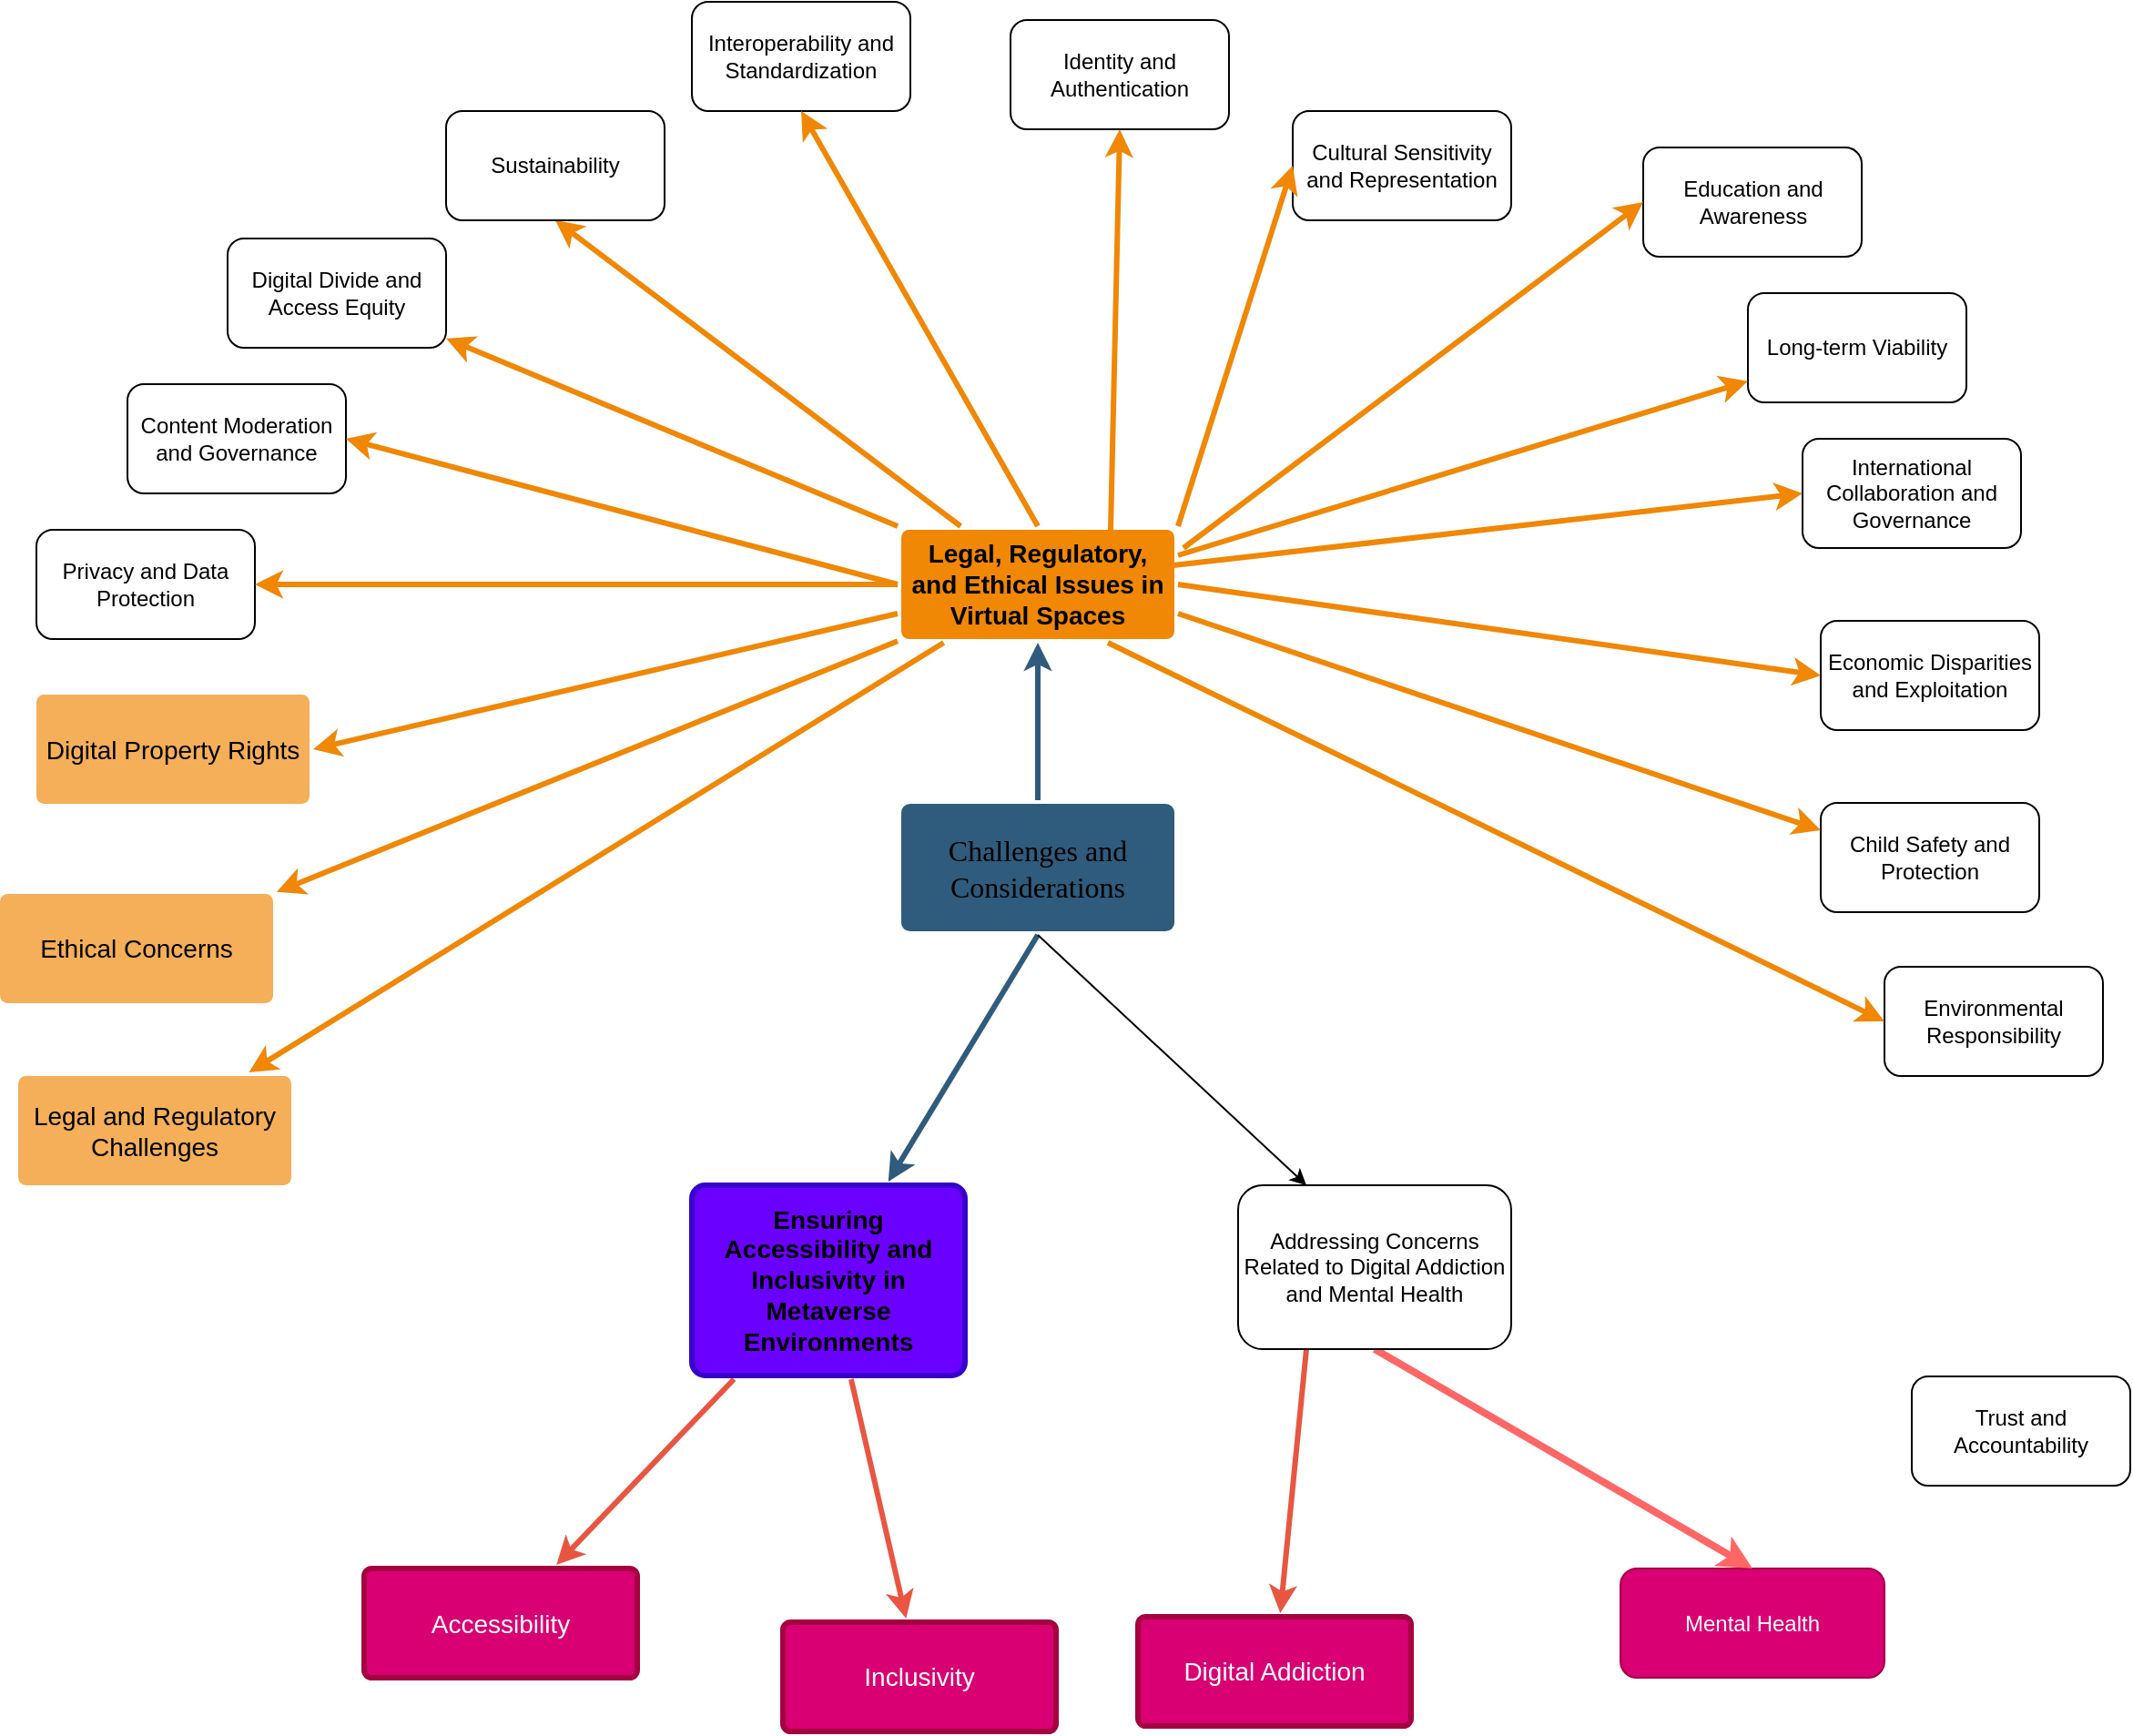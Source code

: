 <mxfile version="21.7.5" type="github">
  <diagram id="6a731a19-8d31-9384-78a2-239565b7b9f0" name="Page-1">
    <mxGraphModel dx="1600" dy="1638" grid="1" gridSize="10" guides="1" tooltips="1" connect="1" arrows="1" fold="1" page="1" pageScale="1" pageWidth="1169" pageHeight="827" background="none" math="0" shadow="0">
      <root>
        <mxCell id="0" />
        <mxCell id="1" parent="0" />
        <mxCell id="1745" value="" style="edgeStyle=none;rounded=0;jumpStyle=none;html=1;shadow=0;labelBackgroundColor=none;startArrow=none;startFill=0;endArrow=classic;endFill=1;jettySize=auto;orthogonalLoop=1;strokeColor=#2F5B7C;strokeWidth=3;fontFamily=Helvetica;fontSize=16;fontColor=#000000;spacing=5;" parent="1" source="1749" target="1764" edge="1">
          <mxGeometry relative="1" as="geometry" />
        </mxCell>
        <mxCell id="1748" value="" style="edgeStyle=none;rounded=0;jumpStyle=none;html=1;shadow=0;labelBackgroundColor=none;startArrow=none;startFill=0;endArrow=classic;endFill=1;jettySize=auto;orthogonalLoop=1;strokeColor=#2F5B7C;strokeWidth=3;fontFamily=Helvetica;fontSize=16;fontColor=#000000;spacing=5;exitX=0.5;exitY=1;exitDx=0;exitDy=0;" parent="1" source="1749" target="1753" edge="1">
          <mxGeometry relative="1" as="geometry" />
        </mxCell>
        <mxCell id="1749" value="&lt;span style=&quot;font-weight: normal;&quot;&gt;&lt;font face=&quot;Verdana&quot;&gt;Challenges and Considerations&lt;/font&gt;&lt;/span&gt;" style="rounded=1;whiteSpace=wrap;html=1;shadow=0;labelBackgroundColor=none;strokeColor=none;strokeWidth=3;fillColor=#2F5B7C;fontFamily=Helvetica;fontSize=16;fontColor=#000000;align=center;fontStyle=1;spacing=5;arcSize=7;perimeterSpacing=2;" parent="1" vertex="1">
          <mxGeometry x="495" y="380.5" width="150" height="70" as="geometry" />
        </mxCell>
        <mxCell id="1750" value="" style="edgeStyle=none;rounded=1;jumpStyle=none;html=1;shadow=0;labelBackgroundColor=none;startArrow=none;startFill=0;jettySize=auto;orthogonalLoop=1;strokeColor=#E85642;strokeWidth=3;fontFamily=Helvetica;fontSize=14;fontColor=#000000;spacing=5;fontStyle=1;fillColor=#b0e3e6;" parent="1" source="1753" target="1756" edge="1">
          <mxGeometry relative="1" as="geometry" />
        </mxCell>
        <mxCell id="1751" value="" style="edgeStyle=none;rounded=1;jumpStyle=none;html=1;shadow=0;labelBackgroundColor=none;startArrow=none;startFill=0;jettySize=auto;orthogonalLoop=1;strokeColor=#E85642;strokeWidth=3;fontFamily=Helvetica;fontSize=14;fontColor=#000000;spacing=5;fontStyle=1;fillColor=#b0e3e6;" parent="1" source="1753" target="1755" edge="1">
          <mxGeometry relative="1" as="geometry" />
        </mxCell>
        <mxCell id="1752" value="" style="edgeStyle=none;rounded=1;jumpStyle=none;html=1;shadow=0;labelBackgroundColor=none;startArrow=none;startFill=0;jettySize=auto;orthogonalLoop=1;strokeColor=#E85642;strokeWidth=3;fontFamily=Helvetica;fontSize=14;fontColor=#000000;spacing=5;fontStyle=1;fillColor=#b0e3e6;exitX=0.25;exitY=1;exitDx=0;exitDy=0;" parent="1" source="fG_izT3CtpHWqRbIgSZo-1786" target="1754" edge="1">
          <mxGeometry relative="1" as="geometry">
            <Array as="points" />
          </mxGeometry>
        </mxCell>
        <mxCell id="1753" value=" Ensuring Accessibility and Inclusivity in Metaverse Environments" style="rounded=1;whiteSpace=wrap;html=1;shadow=0;labelBackgroundColor=none;strokeColor=#3700CC;strokeWidth=3;fillColor=#6a00ff;fontFamily=Helvetica;fontSize=14;fontColor=#000000;align=center;spacing=5;fontStyle=1;arcSize=7;perimeterSpacing=2;" parent="1" vertex="1">
          <mxGeometry x="380" y="590" width="150" height="104.5" as="geometry" />
        </mxCell>
        <mxCell id="1754" value="Digital Addiction" style="rounded=1;whiteSpace=wrap;html=1;shadow=0;labelBackgroundColor=none;strokeColor=#A50040;strokeWidth=3;fillColor=#d80073;fontFamily=Helvetica;fontSize=14;fontColor=#ffffff;align=center;spacing=5;fontStyle=0;arcSize=7;perimeterSpacing=2;" parent="1" vertex="1">
          <mxGeometry x="625" y="827" width="150" height="60" as="geometry" />
        </mxCell>
        <mxCell id="1755" value=" Inclusivity" style="rounded=1;whiteSpace=wrap;html=1;shadow=0;labelBackgroundColor=none;strokeColor=#A50040;strokeWidth=3;fillColor=#d80073;fontFamily=Helvetica;fontSize=14;fontColor=#ffffff;align=center;spacing=5;fontStyle=0;arcSize=7;perimeterSpacing=2;" parent="1" vertex="1">
          <mxGeometry x="430" y="830" width="150" height="60" as="geometry" />
        </mxCell>
        <mxCell id="1756" value="Accessibility" style="rounded=1;whiteSpace=wrap;html=1;shadow=0;labelBackgroundColor=none;strokeColor=#A50040;strokeWidth=3;fillColor=#d80073;fontFamily=Helvetica;fontSize=14;fontColor=#ffffff;align=center;spacing=5;fontStyle=0;arcSize=7;perimeterSpacing=2;" parent="1" vertex="1">
          <mxGeometry x="200" y="800.5" width="150" height="60" as="geometry" />
        </mxCell>
        <mxCell id="1764" value="Legal, Regulatory, and Ethical Issues in Virtual Spaces" style="rounded=1;whiteSpace=wrap;html=1;shadow=0;labelBackgroundColor=none;strokeColor=none;strokeWidth=3;fillColor=#F08705;fontFamily=Helvetica;fontSize=14;fontColor=#000000;align=center;spacing=5;fontStyle=1;arcSize=7;perimeterSpacing=2;" parent="1" vertex="1">
          <mxGeometry x="495" y="230" width="150" height="60" as="geometry" />
        </mxCell>
        <mxCell id="1765" value="Digital Property Rights" style="rounded=1;whiteSpace=wrap;html=1;shadow=0;labelBackgroundColor=none;strokeColor=none;strokeWidth=3;fillColor=#f5af58;fontFamily=Helvetica;fontSize=14;fontColor=#000000;align=center;spacing=5;arcSize=7;perimeterSpacing=2;" parent="1" vertex="1">
          <mxGeometry x="20" y="320.5" width="150" height="60" as="geometry" />
        </mxCell>
        <mxCell id="1766" value="" style="edgeStyle=none;rounded=0;jumpStyle=none;html=1;shadow=0;labelBackgroundColor=none;startArrow=none;startFill=0;endArrow=classic;endFill=1;jettySize=auto;orthogonalLoop=1;strokeColor=#F08705;strokeWidth=3;fontFamily=Helvetica;fontSize=14;fontColor=#000000;spacing=5;entryX=0.5;entryY=1;entryDx=0;entryDy=0;" parent="1" source="1764" target="fG_izT3CtpHWqRbIgSZo-1788" edge="1">
          <mxGeometry relative="1" as="geometry" />
        </mxCell>
        <mxCell id="1767" value="Ethical Concerns" style="rounded=1;whiteSpace=wrap;html=1;shadow=0;labelBackgroundColor=none;strokeColor=none;strokeWidth=3;fillColor=#f5af58;fontFamily=Helvetica;fontSize=14;fontColor=#000000;align=center;spacing=5;arcSize=7;perimeterSpacing=2;" parent="1" vertex="1">
          <mxGeometry y="430" width="150" height="60" as="geometry" />
        </mxCell>
        <mxCell id="1768" value="" style="edgeStyle=none;rounded=0;jumpStyle=none;html=1;shadow=0;labelBackgroundColor=none;startArrow=none;startFill=0;endArrow=classic;endFill=1;jettySize=auto;orthogonalLoop=1;strokeColor=#F08705;strokeWidth=3;fontFamily=Helvetica;fontSize=14;fontColor=#000000;spacing=5;" parent="1" source="1764" target="1767" edge="1">
          <mxGeometry relative="1" as="geometry" />
        </mxCell>
        <mxCell id="1769" value="Legal and Regulatory Challenges" style="rounded=1;whiteSpace=wrap;html=1;shadow=0;labelBackgroundColor=none;strokeColor=none;strokeWidth=3;fillColor=#f5af58;fontFamily=Helvetica;fontSize=14;fontColor=#000000;align=center;spacing=5;arcSize=7;perimeterSpacing=2;" parent="1" vertex="1">
          <mxGeometry x="10" y="530" width="150" height="60" as="geometry" />
        </mxCell>
        <mxCell id="1770" value="" style="edgeStyle=none;rounded=0;jumpStyle=none;html=1;shadow=0;labelBackgroundColor=none;startArrow=none;startFill=0;endArrow=classic;endFill=1;jettySize=auto;orthogonalLoop=1;strokeColor=#F08705;strokeWidth=3;fontFamily=Helvetica;fontSize=14;fontColor=#000000;spacing=5;" parent="1" source="1764" target="1769" edge="1">
          <mxGeometry relative="1" as="geometry" />
        </mxCell>
        <mxCell id="fG_izT3CtpHWqRbIgSZo-1779" value="Mental Health" style="rounded=1;whiteSpace=wrap;html=1;fontColor=#ffffff;fillColor=#d80073;strokeColor=#A50040;" vertex="1" parent="1">
          <mxGeometry x="890" y="800.5" width="145" height="60" as="geometry" />
        </mxCell>
        <mxCell id="fG_izT3CtpHWqRbIgSZo-1780" value="" style="endArrow=classic;html=1;rounded=0;entryX=0.5;entryY=0;entryDx=0;entryDy=0;fontColor=#000000;fillColor=#d80073;strokeColor=#FF6666;strokeWidth=4;exitX=0.5;exitY=1;exitDx=0;exitDy=0;" edge="1" parent="1" source="fG_izT3CtpHWqRbIgSZo-1786" target="fG_izT3CtpHWqRbIgSZo-1779">
          <mxGeometry width="50" height="50" relative="1" as="geometry">
            <mxPoint x="810" y="730" as="sourcePoint" />
            <mxPoint x="1215" y="829" as="targetPoint" />
          </mxGeometry>
        </mxCell>
        <mxCell id="fG_izT3CtpHWqRbIgSZo-1781" value="Privacy and Data Protection" style="rounded=1;whiteSpace=wrap;html=1;" vertex="1" parent="1">
          <mxGeometry x="20" y="230" width="120" height="60" as="geometry" />
        </mxCell>
        <mxCell id="fG_izT3CtpHWqRbIgSZo-1783" value="Content Moderation and Governance" style="rounded=1;whiteSpace=wrap;html=1;" vertex="1" parent="1">
          <mxGeometry x="70" y="150" width="120" height="60" as="geometry" />
        </mxCell>
        <mxCell id="fG_izT3CtpHWqRbIgSZo-1785" value="Digital Divide and Access Equity" style="rounded=1;whiteSpace=wrap;html=1;" vertex="1" parent="1">
          <mxGeometry x="125" y="70" width="120" height="60" as="geometry" />
        </mxCell>
        <mxCell id="fG_izT3CtpHWqRbIgSZo-1786" value="Addressing Concerns Related to Digital Addiction and Mental Health" style="rounded=1;whiteSpace=wrap;html=1;" vertex="1" parent="1">
          <mxGeometry x="680" y="590" width="150" height="90" as="geometry" />
        </mxCell>
        <mxCell id="fG_izT3CtpHWqRbIgSZo-1787" value="" style="endArrow=classic;html=1;rounded=0;exitX=0.5;exitY=1;exitDx=0;exitDy=0;entryX=0.25;entryY=0;entryDx=0;entryDy=0;" edge="1" parent="1" source="1749" target="fG_izT3CtpHWqRbIgSZo-1786">
          <mxGeometry width="50" height="50" relative="1" as="geometry">
            <mxPoint x="560" y="600" as="sourcePoint" />
            <mxPoint x="610" y="550" as="targetPoint" />
          </mxGeometry>
        </mxCell>
        <mxCell id="fG_izT3CtpHWqRbIgSZo-1788" value="Sustainability" style="rounded=1;whiteSpace=wrap;html=1;" vertex="1" parent="1">
          <mxGeometry x="245" width="120" height="60" as="geometry" />
        </mxCell>
        <mxCell id="fG_izT3CtpHWqRbIgSZo-1789" value="Interoperability and Standardization" style="rounded=1;whiteSpace=wrap;html=1;" vertex="1" parent="1">
          <mxGeometry x="380" y="-60" width="120" height="60" as="geometry" />
        </mxCell>
        <mxCell id="fG_izT3CtpHWqRbIgSZo-1790" value="Identity and Authentication" style="rounded=1;whiteSpace=wrap;html=1;" vertex="1" parent="1">
          <mxGeometry x="555" y="-50" width="120" height="60" as="geometry" />
        </mxCell>
        <mxCell id="fG_izT3CtpHWqRbIgSZo-1791" value="Cultural Sensitivity and Representation" style="rounded=1;whiteSpace=wrap;html=1;" vertex="1" parent="1">
          <mxGeometry x="710" width="120" height="60" as="geometry" />
        </mxCell>
        <mxCell id="fG_izT3CtpHWqRbIgSZo-1792" value="Education and Awareness" style="rounded=1;whiteSpace=wrap;html=1;" vertex="1" parent="1">
          <mxGeometry x="902.5" y="20" width="120" height="60" as="geometry" />
        </mxCell>
        <mxCell id="fG_izT3CtpHWqRbIgSZo-1793" value="Long-term Viability" style="rounded=1;whiteSpace=wrap;html=1;" vertex="1" parent="1">
          <mxGeometry x="960" y="100" width="120" height="60" as="geometry" />
        </mxCell>
        <mxCell id="fG_izT3CtpHWqRbIgSZo-1794" value="International Collaboration and Governance" style="rounded=1;whiteSpace=wrap;html=1;" vertex="1" parent="1">
          <mxGeometry x="990" y="180" width="120" height="60" as="geometry" />
        </mxCell>
        <mxCell id="fG_izT3CtpHWqRbIgSZo-1795" value="Economic Disparities and Exploitation" style="rounded=1;whiteSpace=wrap;html=1;" vertex="1" parent="1">
          <mxGeometry x="1000" y="280" width="120" height="60" as="geometry" />
        </mxCell>
        <mxCell id="fG_izT3CtpHWqRbIgSZo-1796" value="Child Safety and Protection" style="rounded=1;whiteSpace=wrap;html=1;" vertex="1" parent="1">
          <mxGeometry x="1000" y="380" width="120" height="60" as="geometry" />
        </mxCell>
        <mxCell id="fG_izT3CtpHWqRbIgSZo-1797" value="Environmental Responsibility" style="rounded=1;whiteSpace=wrap;html=1;" vertex="1" parent="1">
          <mxGeometry x="1035" y="470" width="120" height="60" as="geometry" />
        </mxCell>
        <mxCell id="fG_izT3CtpHWqRbIgSZo-1798" value="Trust and Accountability" style="rounded=1;whiteSpace=wrap;html=1;" vertex="1" parent="1">
          <mxGeometry x="1050" y="695" width="120" height="60" as="geometry" />
        </mxCell>
        <mxCell id="fG_izT3CtpHWqRbIgSZo-1799" value="" style="edgeStyle=none;rounded=0;jumpStyle=none;html=1;shadow=0;labelBackgroundColor=none;startArrow=none;startFill=0;endArrow=classic;endFill=1;jettySize=auto;orthogonalLoop=1;strokeColor=#F08705;strokeWidth=3;fontFamily=Helvetica;fontSize=14;fontColor=#000000;spacing=5;exitX=0;exitY=0;exitDx=0;exitDy=0;" edge="1" parent="1" source="1764" target="fG_izT3CtpHWqRbIgSZo-1785">
          <mxGeometry relative="1" as="geometry">
            <mxPoint x="503" y="285" as="sourcePoint" />
            <mxPoint x="182" y="346" as="targetPoint" />
          </mxGeometry>
        </mxCell>
        <mxCell id="fG_izT3CtpHWqRbIgSZo-1800" value="" style="edgeStyle=none;rounded=0;jumpStyle=none;html=1;shadow=0;labelBackgroundColor=none;startArrow=none;startFill=0;endArrow=classic;endFill=1;jettySize=auto;orthogonalLoop=1;strokeColor=#F08705;strokeWidth=3;fontFamily=Helvetica;fontSize=14;fontColor=#000000;spacing=5;entryX=1;entryY=0.5;entryDx=0;entryDy=0;exitX=0;exitY=0.75;exitDx=0;exitDy=0;" edge="1" parent="1" source="1764" target="1765">
          <mxGeometry relative="1" as="geometry">
            <mxPoint x="513" y="295" as="sourcePoint" />
            <mxPoint x="192" y="356" as="targetPoint" />
          </mxGeometry>
        </mxCell>
        <mxCell id="fG_izT3CtpHWqRbIgSZo-1801" value="" style="edgeStyle=none;rounded=0;jumpStyle=none;html=1;shadow=0;labelBackgroundColor=none;startArrow=none;startFill=0;endArrow=classic;endFill=1;jettySize=auto;orthogonalLoop=1;strokeColor=#F08705;strokeWidth=3;fontFamily=Helvetica;fontSize=14;fontColor=#000000;spacing=5;exitX=0.5;exitY=0;exitDx=0;exitDy=0;entryX=0.5;entryY=1;entryDx=0;entryDy=0;" edge="1" parent="1" source="1764" target="fG_izT3CtpHWqRbIgSZo-1789">
          <mxGeometry relative="1" as="geometry">
            <mxPoint x="523" y="217" as="sourcePoint" />
            <mxPoint x="202" y="278" as="targetPoint" />
          </mxGeometry>
        </mxCell>
        <mxCell id="fG_izT3CtpHWqRbIgSZo-1802" value="" style="edgeStyle=none;rounded=0;jumpStyle=none;html=1;shadow=0;labelBackgroundColor=none;startArrow=none;startFill=0;endArrow=classic;endFill=1;jettySize=auto;orthogonalLoop=1;strokeColor=#F08705;strokeWidth=3;fontFamily=Helvetica;fontSize=14;fontColor=#000000;spacing=5;exitX=0;exitY=0.5;exitDx=0;exitDy=0;entryX=1;entryY=0.5;entryDx=0;entryDy=0;" edge="1" parent="1" source="1764" target="fG_izT3CtpHWqRbIgSZo-1783">
          <mxGeometry relative="1" as="geometry">
            <mxPoint x="533" y="315" as="sourcePoint" />
            <mxPoint x="212" y="376" as="targetPoint" />
          </mxGeometry>
        </mxCell>
        <mxCell id="fG_izT3CtpHWqRbIgSZo-1803" value="" style="edgeStyle=none;rounded=0;jumpStyle=none;html=1;shadow=0;labelBackgroundColor=none;startArrow=none;startFill=0;endArrow=classic;endFill=1;jettySize=auto;orthogonalLoop=1;strokeColor=#F08705;strokeWidth=3;fontFamily=Helvetica;fontSize=14;fontColor=#000000;spacing=5;exitX=0;exitY=0.5;exitDx=0;exitDy=0;entryX=1;entryY=0.5;entryDx=0;entryDy=0;" edge="1" parent="1" source="1764" target="fG_izT3CtpHWqRbIgSZo-1781">
          <mxGeometry relative="1" as="geometry">
            <mxPoint x="543" y="325" as="sourcePoint" />
            <mxPoint x="222" y="386" as="targetPoint" />
          </mxGeometry>
        </mxCell>
        <mxCell id="fG_izT3CtpHWqRbIgSZo-1804" value="" style="edgeStyle=none;rounded=0;jumpStyle=none;html=1;shadow=0;labelBackgroundColor=none;startArrow=none;startFill=0;endArrow=classic;endFill=1;jettySize=auto;orthogonalLoop=1;strokeColor=#F08705;strokeWidth=3;fontFamily=Helvetica;fontSize=14;fontColor=#000000;spacing=5;entryX=0;entryY=0.5;entryDx=0;entryDy=0;" edge="1" parent="1" target="fG_izT3CtpHWqRbIgSZo-1792">
          <mxGeometry relative="1" as="geometry">
            <mxPoint x="650" y="240" as="sourcePoint" />
            <mxPoint x="550" y="60" as="targetPoint" />
          </mxGeometry>
        </mxCell>
        <mxCell id="fG_izT3CtpHWqRbIgSZo-1805" value="" style="edgeStyle=none;rounded=0;jumpStyle=none;html=1;shadow=0;labelBackgroundColor=none;startArrow=none;startFill=0;endArrow=classic;endFill=1;jettySize=auto;orthogonalLoop=1;strokeColor=#F08705;strokeWidth=3;fontFamily=Helvetica;fontSize=14;fontColor=#000000;spacing=5;exitX=1;exitY=0.25;exitDx=0;exitDy=0;" edge="1" parent="1" source="1764" target="fG_izT3CtpHWqRbIgSZo-1793">
          <mxGeometry relative="1" as="geometry">
            <mxPoint x="590" y="248" as="sourcePoint" />
            <mxPoint x="560" y="70" as="targetPoint" />
          </mxGeometry>
        </mxCell>
        <mxCell id="fG_izT3CtpHWqRbIgSZo-1806" value="" style="edgeStyle=none;rounded=0;jumpStyle=none;html=1;shadow=0;labelBackgroundColor=none;startArrow=none;startFill=0;endArrow=classic;endFill=1;jettySize=auto;orthogonalLoop=1;strokeColor=#F08705;strokeWidth=3;fontFamily=Helvetica;fontSize=14;fontColor=#000000;spacing=5;entryX=0;entryY=0.5;entryDx=0;entryDy=0;" edge="1" parent="1" target="fG_izT3CtpHWqRbIgSZo-1794">
          <mxGeometry relative="1" as="geometry">
            <mxPoint x="640" y="250" as="sourcePoint" />
            <mxPoint x="570" y="80" as="targetPoint" />
          </mxGeometry>
        </mxCell>
        <mxCell id="fG_izT3CtpHWqRbIgSZo-1807" value="" style="edgeStyle=none;rounded=0;jumpStyle=none;html=1;shadow=0;labelBackgroundColor=none;startArrow=none;startFill=0;endArrow=classic;endFill=1;jettySize=auto;orthogonalLoop=1;strokeColor=#F08705;strokeWidth=3;fontFamily=Helvetica;fontSize=14;fontColor=#000000;spacing=5;exitX=1;exitY=0.5;exitDx=0;exitDy=0;entryX=0;entryY=0.5;entryDx=0;entryDy=0;" edge="1" parent="1" source="1764" target="fG_izT3CtpHWqRbIgSZo-1795">
          <mxGeometry relative="1" as="geometry">
            <mxPoint x="610" y="268" as="sourcePoint" />
            <mxPoint x="580" y="90" as="targetPoint" />
          </mxGeometry>
        </mxCell>
        <mxCell id="fG_izT3CtpHWqRbIgSZo-1808" value="" style="edgeStyle=none;rounded=0;jumpStyle=none;html=1;shadow=0;labelBackgroundColor=none;startArrow=none;startFill=0;endArrow=classic;endFill=1;jettySize=auto;orthogonalLoop=1;strokeColor=#F08705;strokeWidth=3;fontFamily=Helvetica;fontSize=14;fontColor=#000000;spacing=5;exitX=1;exitY=0.75;exitDx=0;exitDy=0;entryX=0;entryY=0.25;entryDx=0;entryDy=0;" edge="1" parent="1" source="1764" target="fG_izT3CtpHWqRbIgSZo-1796">
          <mxGeometry relative="1" as="geometry">
            <mxPoint x="620" y="278" as="sourcePoint" />
            <mxPoint x="590" y="100" as="targetPoint" />
          </mxGeometry>
        </mxCell>
        <mxCell id="fG_izT3CtpHWqRbIgSZo-1809" value="" style="edgeStyle=none;rounded=0;jumpStyle=none;html=1;shadow=0;labelBackgroundColor=none;startArrow=none;startFill=0;endArrow=classic;endFill=1;jettySize=auto;orthogonalLoop=1;strokeColor=#F08705;strokeWidth=3;fontFamily=Helvetica;fontSize=14;fontColor=#000000;spacing=5;exitX=0.75;exitY=1;exitDx=0;exitDy=0;entryX=0;entryY=0.5;entryDx=0;entryDy=0;" edge="1" parent="1" source="1764" target="fG_izT3CtpHWqRbIgSZo-1797">
          <mxGeometry relative="1" as="geometry">
            <mxPoint x="630" y="288" as="sourcePoint" />
            <mxPoint x="600" y="110" as="targetPoint" />
          </mxGeometry>
        </mxCell>
        <mxCell id="fG_izT3CtpHWqRbIgSZo-1810" value="" style="edgeStyle=none;rounded=0;jumpStyle=none;html=1;shadow=0;labelBackgroundColor=none;startArrow=none;startFill=0;endArrow=classic;endFill=1;jettySize=auto;orthogonalLoop=1;strokeColor=#F08705;strokeWidth=3;fontFamily=Helvetica;fontSize=14;fontColor=#000000;spacing=5;entryX=0.5;entryY=1;entryDx=0;entryDy=0;" edge="1" parent="1" target="fG_izT3CtpHWqRbIgSZo-1790">
          <mxGeometry relative="1" as="geometry">
            <mxPoint x="610" y="230" as="sourcePoint" />
            <mxPoint x="610" y="120" as="targetPoint" />
          </mxGeometry>
        </mxCell>
        <mxCell id="fG_izT3CtpHWqRbIgSZo-1811" value="" style="edgeStyle=none;rounded=0;jumpStyle=none;html=1;shadow=0;labelBackgroundColor=none;startArrow=none;startFill=0;endArrow=classic;endFill=1;jettySize=auto;orthogonalLoop=1;strokeColor=#F08705;strokeWidth=3;fontFamily=Helvetica;fontSize=14;fontColor=#000000;spacing=5;entryX=0;entryY=0.5;entryDx=0;entryDy=0;exitX=1;exitY=0;exitDx=0;exitDy=0;" edge="1" parent="1" source="1764" target="fG_izT3CtpHWqRbIgSZo-1791">
          <mxGeometry relative="1" as="geometry">
            <mxPoint x="620" y="240" as="sourcePoint" />
            <mxPoint x="620" y="130" as="targetPoint" />
          </mxGeometry>
        </mxCell>
      </root>
    </mxGraphModel>
  </diagram>
</mxfile>
